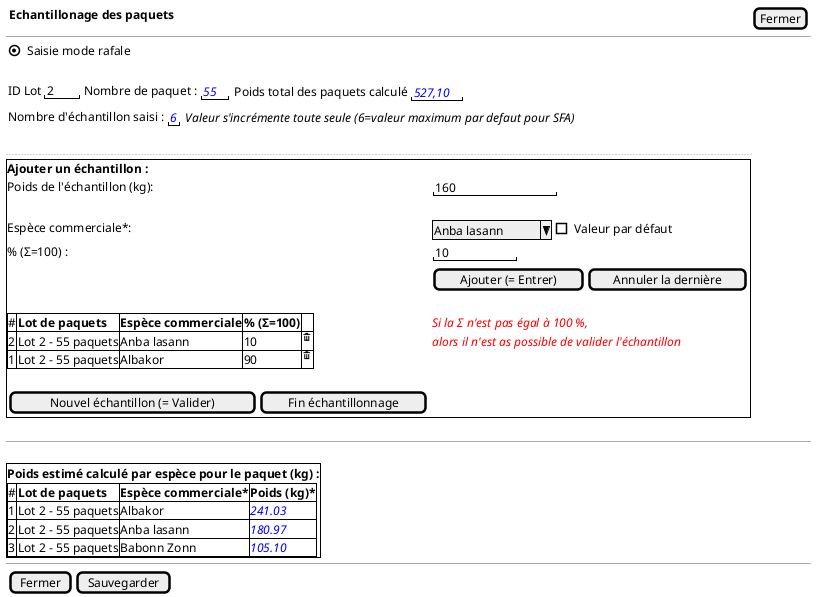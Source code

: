 @startsalt
{
  <b> Echantillonage des paquets | [Fermer]
  -- | --
  {(X) Saisie mode rafale  }
  {
    .
    {ID Lot| " 2  " | Nombre de paquet : {"<color:blue><i>55 "} | {Poids total des paquets calculé { "<color:blue><i>527,10"}}}
    {Nombre d'échantillon saisi : {"<color:blue><i>6"} | {<i>Valeur s'incrémente toute seule (6=valeur maximum par defaut pour SFA)} }
  }
.
..
  {+
  <b>Ajouter un échantillon :
  Poids de l'échantillon (kg):              | { "          160  "  }
  .
  Espèce commerciale*:       | { ^ Anba lasann ^ | [] Valeur par défaut }
  % (Σ=100) :               | { "    10    " }
  . |  {[Ajouter (= Entrer)] | [Annuler la dernière]}
  .
      {#
        # | <b>Lot de paquets  | <b>Espèce commerciale  | <b>% (Σ=100) | .
        2 | Lot 2 - 55 paquets | Anba lasann            | 10           | <&trash>
        1 | Lot 2 - 55 paquets | Albakor                | 90           | <&trash>
      } | {<color:red><i>Si la Σ n'est pas égal à 100 %,
      <color:red><i>alors il n'est as possible de valider l'échantillon }
  .
  {[Nouvel échantillon (= Valider)] | [Fin échantillonnage ]}
  }
  .
  -- | --
  .
  {+
    <b>Poids estimé calculé par espèce pour le paquet (kg) :
    {#
        # | <b>Lot de paquets  | <b>Espèce commerciale*  | <b>Poids (kg)*
        1 | Lot 2 - 55 paquets | Albakor                 | <color:blue><i>241.03
        2 | Lot 2 - 55 paquets | Anba lasann             | <color:blue><i>180.97
        3 | Lot 2 - 55 paquets | Babonn Zonn             | <color:blue><i>105.10
    }
  }

  -- | --
  {{[Fermer ] | [Sauvegarder]}}
}
@endsalt
